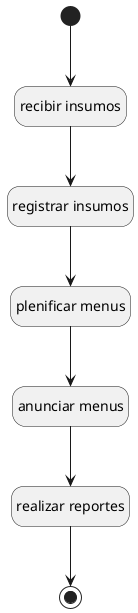 @startuml EstadoDelDominio-Administrativo

hide empty description
skinparam classAttributeIconSize 0
skinparam classOperationIconSize 0

state "recibir insumos" as recibir
state "registrar insumos" as registrar
state "plenificar menus" as plenificar
state "anunciar menus" as anunciar
state "realizar reportes" as reportes

[*] --> recibir
recibir --> registrar
registrar --> plenificar
plenificar --> anunciar
anunciar --> reportes
reportes --> [*]

@enduml